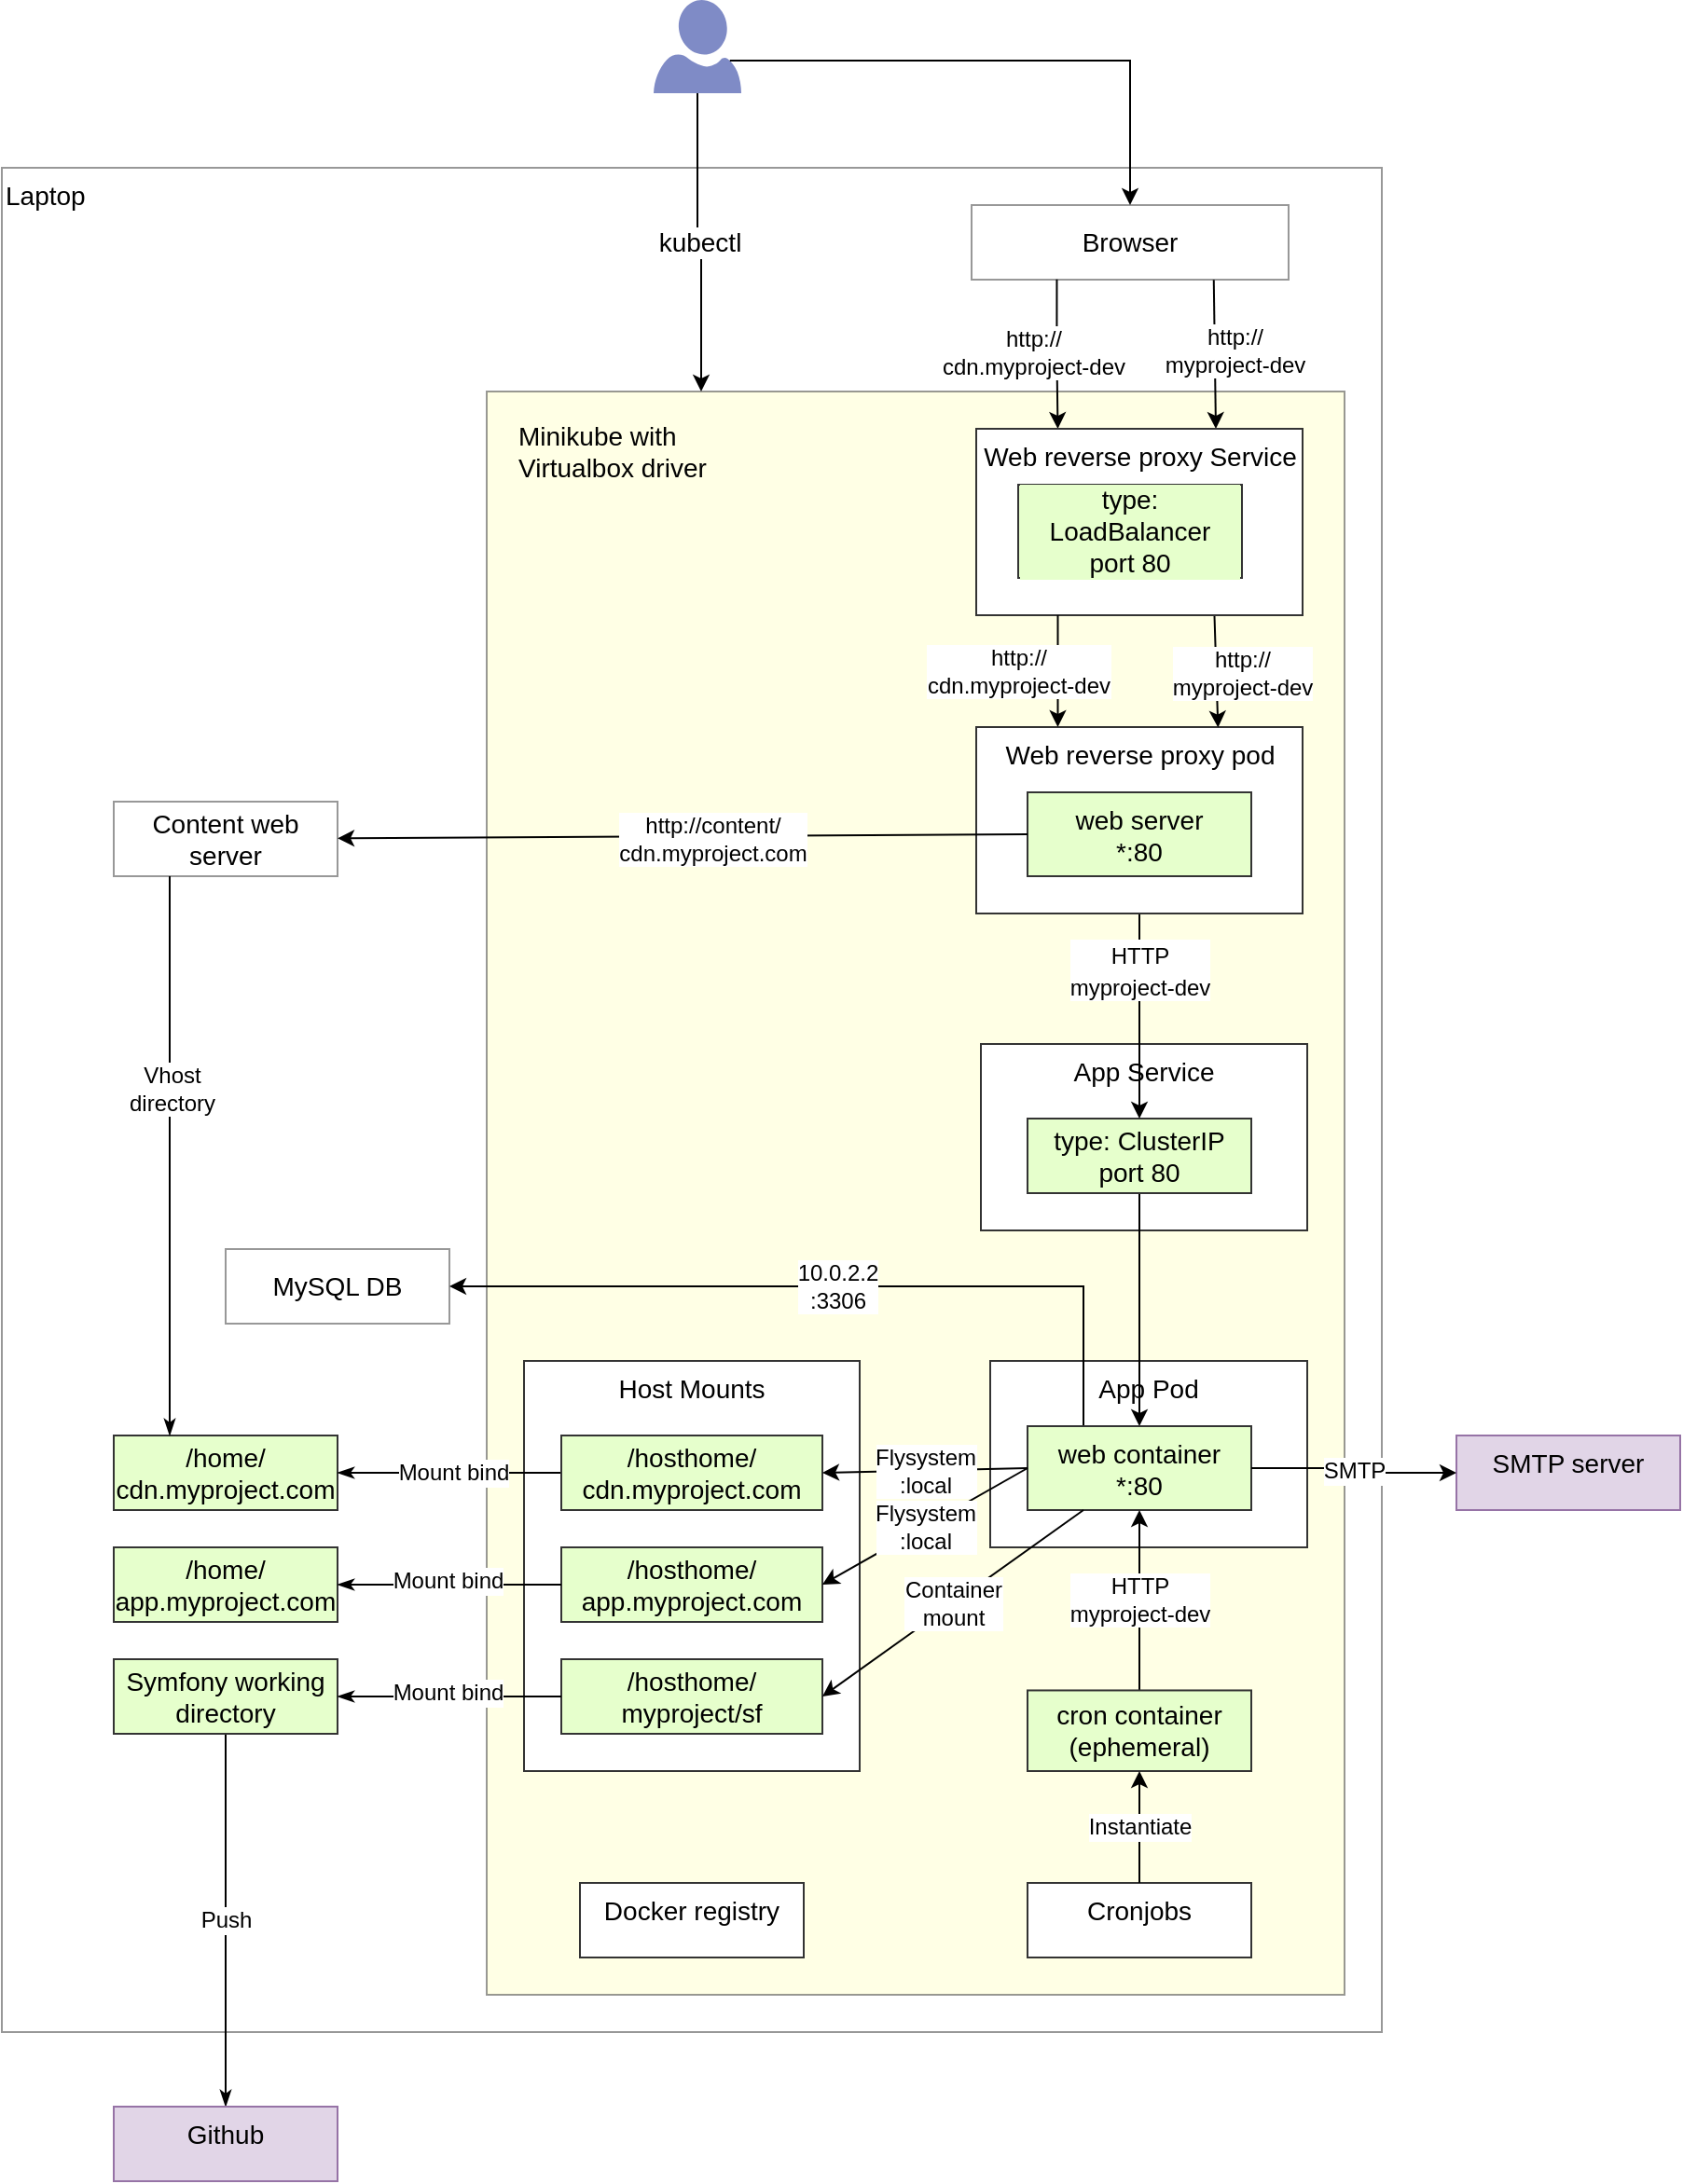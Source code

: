 <mxfile version="15.2.7" type="device" pages="2"><diagram id="CD-Oy-G3Dt3kh0KKEcMO" name="local"><mxGraphModel dx="1422" dy="1621" grid="1" gridSize="10" guides="1" tooltips="1" connect="1" arrows="1" fold="1" page="1" pageScale="1" pageWidth="1169" pageHeight="827" math="0" shadow="0"><root><mxCell id="0"/><mxCell id="1" parent="0"/><mxCell id="qI9795dB_ikiP3LkmKNr-8" value="Laptop" style="rounded=0;whiteSpace=wrap;html=1;strokeColor=#333333;fillColor=#ffffff;strokeWidth=1;verticalAlign=top;fontSize=14;opacity=50;align=left;" parent="1" vertex="1"><mxGeometry x="40" y="-300" width="740" height="1000" as="geometry"/></mxCell><mxCell id="qI9795dB_ikiP3LkmKNr-9" value="Minikube with&lt;br&gt;Virtualbox driver" style="rounded=0;whiteSpace=wrap;html=1;strokeColor=#333333;strokeWidth=1;fillColor=#FFFFCC;fontSize=14;verticalAlign=top;opacity=50;align=left;spacingLeft=15;spacingTop=9;" parent="1" vertex="1"><mxGeometry x="300" y="-180" width="460" height="860" as="geometry"/></mxCell><mxCell id="kAqQNJOQdbnC5wIId_yX-2" value="Cronjobs" style="rounded=0;whiteSpace=wrap;html=1;strokeColor=#333333;strokeWidth=1;fillColor=#ffffff;fontSize=14;verticalAlign=top;" parent="1" vertex="1"><mxGeometry x="590" y="620" width="120" height="40" as="geometry"/></mxCell><mxCell id="qI9795dB_ikiP3LkmKNr-2" value="" style="rounded=0;whiteSpace=wrap;html=1;opacity=0;" parent="1" vertex="1"><mxGeometry x="390" y="390" width="120" height="60" as="geometry"/></mxCell><mxCell id="qI9795dB_ikiP3LkmKNr-5" value="" style="rounded=0;whiteSpace=wrap;html=1;opacity=0;" parent="1" vertex="1"><mxGeometry x="390" y="390" width="120" height="60" as="geometry"/></mxCell><mxCell id="qI9795dB_ikiP3LkmKNr-6" value="" style="whiteSpace=wrap;html=1;aspect=fixed;strokeColor=#000000;opacity=0;" parent="1" vertex="1"><mxGeometry x="100" y="170" width="80" height="80" as="geometry"/></mxCell><mxCell id="qI9795dB_ikiP3LkmKNr-7" value="" style="rounded=0;whiteSpace=wrap;html=1;strokeColor=#000000;opacity=0;" parent="1" vertex="1"><mxGeometry x="60" y="80" width="120" height="60" as="geometry"/></mxCell><mxCell id="qI9795dB_ikiP3LkmKNr-10" value="App Service" style="rounded=0;whiteSpace=wrap;html=1;strokeColor=#333333;strokeWidth=1;fillColor=#ffffff;fontSize=14;verticalAlign=top;" parent="1" vertex="1"><mxGeometry x="565" y="170" width="175" height="100" as="geometry"/></mxCell><mxCell id="qI9795dB_ikiP3LkmKNr-11" value="App Pod" style="rounded=0;whiteSpace=wrap;html=1;strokeColor=#333333;strokeWidth=1;fillColor=#ffffff;fontSize=14;verticalAlign=top;" parent="1" vertex="1"><mxGeometry x="570" y="340" width="170" height="100" as="geometry"/></mxCell><mxCell id="qI9795dB_ikiP3LkmKNr-17" style="edgeStyle=orthogonalEdgeStyle;rounded=0;orthogonalLoop=1;jettySize=auto;html=1;exitX=0.5;exitY=1;exitDx=0;exitDy=0;entryX=0.5;entryY=0;entryDx=0;entryDy=0;fontSize=12;" parent="1" source="qI9795dB_ikiP3LkmKNr-12" target="qI9795dB_ikiP3LkmKNr-15" edge="1"><mxGeometry relative="1" as="geometry"/></mxCell><mxCell id="qI9795dB_ikiP3LkmKNr-28" value="10.0.2.2&lt;br style=&quot;font-size: 12px;&quot;&gt;:3306" style="edgeStyle=orthogonalEdgeStyle;rounded=0;orthogonalLoop=1;jettySize=auto;html=1;exitX=0.25;exitY=0;exitDx=0;exitDy=0;entryX=1;entryY=0.5;entryDx=0;entryDy=0;fontSize=12;" parent="1" source="qI9795dB_ikiP3LkmKNr-15" target="qI9795dB_ikiP3LkmKNr-27" edge="1"><mxGeometry relative="1" as="geometry"/></mxCell><mxCell id="qI9795dB_ikiP3LkmKNr-12" value="type: ClusterIP&lt;br&gt;port 80" style="rounded=0;whiteSpace=wrap;html=1;strokeColor=#333333;strokeWidth=1;fillColor=#E6FFCC;fontSize=14;labelBackgroundColor=#E6FFCC;" parent="1" vertex="1"><mxGeometry x="590" y="210" width="120" height="40" as="geometry"/></mxCell><mxCell id="qI9795dB_ikiP3LkmKNr-15" value="web container&lt;br&gt;*:80" style="rounded=0;whiteSpace=wrap;html=1;strokeColor=#333333;strokeWidth=1;fillColor=#E6FFCC;fontSize=14;labelBackgroundColor=#E6FFCC;" parent="1" vertex="1"><mxGeometry x="590" y="375" width="120" height="45" as="geometry"/></mxCell><mxCell id="qI9795dB_ikiP3LkmKNr-21" value="HTTP&lt;br style=&quot;font-size: 12px&quot;&gt;myproject-dev" style="rounded=0;orthogonalLoop=1;jettySize=auto;html=1;fontSize=12;exitX=0.5;exitY=0;exitDx=0;exitDy=0;" parent="1" source="qI9795dB_ikiP3LkmKNr-16" target="qI9795dB_ikiP3LkmKNr-15" edge="1"><mxGeometry relative="1" as="geometry"><mxPoint x="830" y="436" as="sourcePoint"/></mxGeometry></mxCell><mxCell id="qI9795dB_ikiP3LkmKNr-16" value="cron container&lt;br&gt;(ephemeral)" style="rounded=0;whiteSpace=wrap;html=1;strokeColor=#333333;strokeWidth=1;fillColor=#E6FFCC;fontSize=14;labelBackgroundColor=#E6FFCC;" parent="1" vertex="1"><mxGeometry x="590" y="516.73" width="120" height="43.27" as="geometry"/></mxCell><mxCell id="qI9795dB_ikiP3LkmKNr-19" value="&lt;span style=&quot;color: rgb(0 , 0 , 0) ; font-family: &amp;#34;helvetica&amp;#34; ; font-size: 12px ; font-style: normal ; font-weight: 400 ; letter-spacing: normal ; text-align: center ; text-indent: 0px ; text-transform: none ; word-spacing: 0px ; background-color: rgb(255 , 255 , 255) ; display: inline ; float: none&quot;&gt;HTTP&lt;/span&gt;&lt;br style=&quot;color: rgb(0 , 0 , 0) ; font-family: &amp;#34;helvetica&amp;#34; ; font-size: 12px ; font-style: normal ; font-weight: 400 ; letter-spacing: normal ; text-align: center ; text-indent: 0px ; text-transform: none ; word-spacing: 0px&quot;&gt;&lt;span style=&quot;color: rgb(0 , 0 , 0) ; font-family: &amp;#34;helvetica&amp;#34; ; font-size: 12px ; font-style: normal ; font-weight: 400 ; letter-spacing: normal ; text-align: center ; text-indent: 0px ; text-transform: none ; word-spacing: 0px ; background-color: rgb(255 , 255 , 255) ; display: inline ; float: none&quot;&gt;myproject-dev&lt;/span&gt;" style="edgeStyle=orthogonalEdgeStyle;rounded=0;orthogonalLoop=1;jettySize=auto;html=1;entryX=0.5;entryY=0;entryDx=0;entryDy=0;fontSize=14;exitX=0.5;exitY=1;exitDx=0;exitDy=0;" parent="1" source="KbH8fHzjplJT633BpQSp-1" target="qI9795dB_ikiP3LkmKNr-12" edge="1"><mxGeometry x="-0.455" relative="1" as="geometry"><Array as="points"/><mxPoint as="offset"/></mxGeometry></mxCell><mxCell id="qI9795dB_ikiP3LkmKNr-18" value="Browser" style="rounded=0;whiteSpace=wrap;html=1;labelBackgroundColor=#FFFFFF;strokeColor=#333333;strokeWidth=1;fillColor=#FFFFFF;fontSize=14;opacity=50;" parent="1" vertex="1"><mxGeometry x="560" y="-280" width="170" height="40" as="geometry"/></mxCell><mxCell id="qI9795dB_ikiP3LkmKNr-23" value="Instantiate" style="edgeStyle=orthogonalEdgeStyle;rounded=0;orthogonalLoop=1;jettySize=auto;html=1;entryX=0.5;entryY=1;entryDx=0;entryDy=0;fontSize=12;exitX=0.5;exitY=0;exitDx=0;exitDy=0;" parent="1" source="kAqQNJOQdbnC5wIId_yX-2" target="qI9795dB_ikiP3LkmKNr-16" edge="1"><mxGeometry relative="1" as="geometry"><mxPoint x="660" y="656" as="sourcePoint"/></mxGeometry></mxCell><mxCell id="qI9795dB_ikiP3LkmKNr-27" value="MySQL DB" style="rounded=0;whiteSpace=wrap;html=1;labelBackgroundColor=#FFFFFF;strokeColor=#333333;strokeWidth=1;fillColor=#FFFFFF;fontSize=14;opacity=50;" parent="1" vertex="1"><mxGeometry x="160" y="280" width="120" height="40" as="geometry"/></mxCell><mxCell id="qI9795dB_ikiP3LkmKNr-29" value="Host Mounts" style="rounded=0;whiteSpace=wrap;html=1;strokeColor=#333333;strokeWidth=1;fillColor=#ffffff;fontSize=14;verticalAlign=top;" parent="1" vertex="1"><mxGeometry x="320" y="340" width="180" height="220" as="geometry"/></mxCell><mxCell id="qI9795dB_ikiP3LkmKNr-30" value="/home/&lt;br&gt;cdn.myproject.com" style="rounded=0;whiteSpace=wrap;html=1;strokeColor=#333333;strokeWidth=1;fillColor=#E6FFCC;fontSize=14;labelBackgroundColor=#E6FFCC;" parent="1" vertex="1"><mxGeometry x="100" y="380" width="120" height="40" as="geometry"/></mxCell><mxCell id="qI9795dB_ikiP3LkmKNr-31" value="/home/&lt;br&gt;app.myproject.com" style="rounded=0;whiteSpace=wrap;html=1;strokeColor=#333333;strokeWidth=1;fillColor=#E6FFCC;fontSize=14;labelBackgroundColor=#E6FFCC;" parent="1" vertex="1"><mxGeometry x="100" y="440" width="120" height="40" as="geometry"/></mxCell><mxCell id="qI9795dB_ikiP3LkmKNr-32" value="/hosthome/&lt;br&gt;app.myproject.com" style="rounded=0;whiteSpace=wrap;html=1;strokeColor=#333333;strokeWidth=1;fillColor=#E6FFCC;fontSize=14;labelBackgroundColor=#E6FFCC;" parent="1" vertex="1"><mxGeometry x="340" y="440" width="140" height="40" as="geometry"/></mxCell><mxCell id="qI9795dB_ikiP3LkmKNr-35" style="edgeStyle=orthogonalEdgeStyle;rounded=0;orthogonalLoop=1;jettySize=auto;html=1;exitX=0;exitY=0.5;exitDx=0;exitDy=0;entryX=1;entryY=0.5;entryDx=0;entryDy=0;fontSize=14;endArrow=classicThin;endFill=1;" parent="1" source="qI9795dB_ikiP3LkmKNr-33" target="qI9795dB_ikiP3LkmKNr-30" edge="1"><mxGeometry relative="1" as="geometry"/></mxCell><mxCell id="kAqQNJOQdbnC5wIId_yX-3" value="Mount bind" style="text;html=1;align=center;verticalAlign=middle;resizable=0;points=[];labelBackgroundColor=#ffffff;fontSize=12;" parent="qI9795dB_ikiP3LkmKNr-35" vertex="1" connectable="0"><mxGeometry x="0.157" y="5" relative="1" as="geometry"><mxPoint x="11" y="-5" as="offset"/></mxGeometry></mxCell><mxCell id="qI9795dB_ikiP3LkmKNr-33" value="/hosthome/&lt;br&gt;cdn.myproject.com" style="rounded=0;whiteSpace=wrap;html=1;strokeColor=#333333;strokeWidth=1;fillColor=#E6FFCC;fontSize=14;labelBackgroundColor=#E6FFCC;" parent="1" vertex="1"><mxGeometry x="340" y="380" width="140" height="40" as="geometry"/></mxCell><mxCell id="qI9795dB_ikiP3LkmKNr-37" style="edgeStyle=orthogonalEdgeStyle;rounded=0;orthogonalLoop=1;jettySize=auto;html=1;fontSize=14;endArrow=classicThin;endFill=1;entryX=1;entryY=0.5;entryDx=0;entryDy=0;exitX=0;exitY=0.5;exitDx=0;exitDy=0;" parent="1" source="qI9795dB_ikiP3LkmKNr-32" target="qI9795dB_ikiP3LkmKNr-31" edge="1"><mxGeometry relative="1" as="geometry"><mxPoint x="210" y="550" as="sourcePoint"/><mxPoint x="250" y="410" as="targetPoint"/></mxGeometry></mxCell><mxCell id="kAqQNJOQdbnC5wIId_yX-5" value="Mount bind" style="text;html=1;align=center;verticalAlign=middle;resizable=0;points=[];labelBackgroundColor=#ffffff;fontSize=12;" parent="qI9795dB_ikiP3LkmKNr-37" vertex="1" connectable="0"><mxGeometry x="-0.171" y="-2" relative="1" as="geometry"><mxPoint x="-12" as="offset"/></mxGeometry></mxCell><mxCell id="qI9795dB_ikiP3LkmKNr-38" value="Content web server" style="rounded=0;whiteSpace=wrap;html=1;labelBackgroundColor=#FFFFFF;strokeColor=#333333;strokeWidth=1;fillColor=#FFFFFF;fontSize=14;opacity=50;" parent="1" vertex="1"><mxGeometry x="100" y="40" width="120" height="40" as="geometry"/></mxCell><mxCell id="qI9795dB_ikiP3LkmKNr-39" style="edgeStyle=orthogonalEdgeStyle;rounded=0;orthogonalLoop=1;jettySize=auto;html=1;exitX=0.269;exitY=0.996;exitDx=0;exitDy=0;fontSize=14;entryX=0.25;entryY=0;entryDx=0;entryDy=0;exitPerimeter=0;" parent="1" source="qI9795dB_ikiP3LkmKNr-18" target="KbH8fHzjplJT633BpQSp-3" edge="1"><mxGeometry relative="1" as="geometry"><mxPoint x="390" y="110" as="sourcePoint"/><mxPoint x="220" y="80" as="targetPoint"/></mxGeometry></mxCell><mxCell id="qI9795dB_ikiP3LkmKNr-40" value="http://&lt;br style=&quot;font-size: 12px&quot;&gt;cdn.myproject-dev" style="text;html=1;align=center;verticalAlign=middle;resizable=0;points=[];labelBackgroundColor=#ffffff;fontSize=12;" parent="qI9795dB_ikiP3LkmKNr-39" vertex="1" connectable="0"><mxGeometry x="-0.7" relative="1" as="geometry"><mxPoint x="-12.5" y="27" as="offset"/></mxGeometry></mxCell><mxCell id="qI9795dB_ikiP3LkmKNr-41" style="edgeStyle=orthogonalEdgeStyle;rounded=0;orthogonalLoop=1;jettySize=auto;html=1;fontSize=14;endArrow=classicThin;endFill=1;entryX=0.25;entryY=0;entryDx=0;entryDy=0;exitX=0.25;exitY=1;exitDx=0;exitDy=0;" parent="1" source="qI9795dB_ikiP3LkmKNr-38" target="qI9795dB_ikiP3LkmKNr-30" edge="1"><mxGeometry relative="1" as="geometry"><mxPoint x="350" y="550" as="sourcePoint"/><mxPoint x="270" y="550" as="targetPoint"/></mxGeometry></mxCell><mxCell id="qI9795dB_ikiP3LkmKNr-43" value="Vhost&lt;br style=&quot;font-size: 12px;&quot;&gt;directory" style="text;html=1;align=center;verticalAlign=middle;resizable=0;points=[];labelBackgroundColor=#ffffff;fontSize=12;" parent="qI9795dB_ikiP3LkmKNr-41" vertex="1" connectable="0"><mxGeometry x="-0.138" y="1" relative="1" as="geometry"><mxPoint y="-16" as="offset"/></mxGeometry></mxCell><mxCell id="qI9795dB_ikiP3LkmKNr-42" value="Flysystem&lt;br&gt;:local" style="rounded=0;orthogonalLoop=1;jettySize=auto;html=1;exitX=0;exitY=0.5;exitDx=0;exitDy=0;entryX=1;entryY=0.5;entryDx=0;entryDy=0;fontSize=12;" parent="1" source="qI9795dB_ikiP3LkmKNr-15" target="qI9795dB_ikiP3LkmKNr-33" edge="1"><mxGeometry relative="1" as="geometry"><mxPoint x="390" y="296" as="sourcePoint"/><mxPoint x="390" y="401" as="targetPoint"/></mxGeometry></mxCell><mxCell id="kAqQNJOQdbnC5wIId_yX-17" value="Push" style="edgeStyle=none;rounded=0;orthogonalLoop=1;jettySize=auto;html=1;exitX=0.5;exitY=1;exitDx=0;exitDy=0;entryX=0.5;entryY=0;entryDx=0;entryDy=0;endArrow=classicThin;endFill=1;fontSize=12;" parent="1" source="kAqQNJOQdbnC5wIId_yX-8" target="kAqQNJOQdbnC5wIId_yX-16" edge="1"><mxGeometry relative="1" as="geometry"/></mxCell><mxCell id="kAqQNJOQdbnC5wIId_yX-8" value="Symfony working directory" style="rounded=0;whiteSpace=wrap;html=1;strokeColor=#333333;strokeWidth=1;fillColor=#E6FFCC;fontSize=14;labelBackgroundColor=#E6FFCC;" parent="1" vertex="1"><mxGeometry x="100" y="500" width="120" height="40" as="geometry"/></mxCell><mxCell id="kAqQNJOQdbnC5wIId_yX-9" value="/hosthome/&lt;br&gt;myproject/sf" style="rounded=0;whiteSpace=wrap;html=1;strokeColor=#333333;strokeWidth=1;fillColor=#E6FFCC;fontSize=14;labelBackgroundColor=#E6FFCC;" parent="1" vertex="1"><mxGeometry x="340" y="500" width="140" height="40" as="geometry"/></mxCell><mxCell id="kAqQNJOQdbnC5wIId_yX-10" style="edgeStyle=orthogonalEdgeStyle;rounded=0;orthogonalLoop=1;jettySize=auto;html=1;fontSize=14;endArrow=classicThin;endFill=1;entryX=1;entryY=0.5;entryDx=0;entryDy=0;exitX=0;exitY=0.5;exitDx=0;exitDy=0;" parent="1" source="kAqQNJOQdbnC5wIId_yX-9" target="kAqQNJOQdbnC5wIId_yX-8" edge="1"><mxGeometry relative="1" as="geometry"><mxPoint x="210" y="610" as="sourcePoint"/><mxPoint x="250" y="470" as="targetPoint"/></mxGeometry></mxCell><mxCell id="kAqQNJOQdbnC5wIId_yX-11" value="Mount bind" style="text;html=1;align=center;verticalAlign=middle;resizable=0;points=[];labelBackgroundColor=#ffffff;fontSize=12;" parent="kAqQNJOQdbnC5wIId_yX-10" vertex="1" connectable="0"><mxGeometry x="-0.171" y="-2" relative="1" as="geometry"><mxPoint x="-12" as="offset"/></mxGeometry></mxCell><mxCell id="kAqQNJOQdbnC5wIId_yX-12" value="Flysystem&lt;br&gt;:local" style="rounded=0;orthogonalLoop=1;jettySize=auto;html=1;exitX=0;exitY=0.5;exitDx=0;exitDy=0;entryX=1;entryY=0.5;entryDx=0;entryDy=0;fontSize=12;" parent="1" source="qI9795dB_ikiP3LkmKNr-15" target="qI9795dB_ikiP3LkmKNr-32" edge="1"><mxGeometry relative="1" as="geometry"><mxPoint x="580" y="407.5" as="sourcePoint"/><mxPoint x="490" y="410" as="targetPoint"/></mxGeometry></mxCell><mxCell id="kAqQNJOQdbnC5wIId_yX-13" value="Container&lt;br style=&quot;font-size: 12px;&quot;&gt;mount" style="rounded=0;orthogonalLoop=1;jettySize=auto;html=1;exitX=0.25;exitY=1;exitDx=0;exitDy=0;entryX=1;entryY=0.5;entryDx=0;entryDy=0;fontSize=12;" parent="1" source="qI9795dB_ikiP3LkmKNr-15" target="kAqQNJOQdbnC5wIId_yX-9" edge="1"><mxGeometry relative="1" as="geometry"><mxPoint x="580" y="407.5" as="sourcePoint"/><mxPoint x="490" y="470" as="targetPoint"/></mxGeometry></mxCell><mxCell id="kAqQNJOQdbnC5wIId_yX-16" value="Github" style="rounded=0;whiteSpace=wrap;html=1;strokeColor=#9673a6;strokeWidth=1;fillColor=#e1d5e7;fontSize=14;verticalAlign=top;" parent="1" vertex="1"><mxGeometry x="100" y="740" width="120" height="40" as="geometry"/></mxCell><mxCell id="khVc3MVUPJsMNLfv0kyo-1" value="" style="aspect=fixed;pointerEvents=1;shadow=0;dashed=0;html=1;strokeColor=none;labelPosition=center;verticalLabelPosition=bottom;verticalAlign=top;align=center;fillColor=#00188D;shape=mxgraph.azure.user;fontSize=12;opacity=50;" parent="1" vertex="1"><mxGeometry x="389.5" y="-390" width="47" height="50" as="geometry"/></mxCell><mxCell id="khVc3MVUPJsMNLfv0kyo-2" value="kubectl" style="edgeStyle=orthogonalEdgeStyle;rounded=0;orthogonalLoop=1;jettySize=auto;html=1;fontSize=14;exitX=0.5;exitY=1;exitDx=0;exitDy=0;exitPerimeter=0;entryX=0.25;entryY=0;entryDx=0;entryDy=0;" parent="1" source="khVc3MVUPJsMNLfv0kyo-1" target="qI9795dB_ikiP3LkmKNr-9" edge="1"><mxGeometry relative="1" as="geometry"><mxPoint x="158" y="-90" as="sourcePoint"/><mxPoint x="160" y="-70" as="targetPoint"/></mxGeometry></mxCell><mxCell id="oeBawbYx9fS0iHzKS5hC-1" value="SMTP server" style="rounded=0;whiteSpace=wrap;html=1;strokeColor=#9673a6;strokeWidth=1;fillColor=#e1d5e7;fontSize=14;verticalAlign=top;" parent="1" vertex="1"><mxGeometry x="820" y="380" width="120" height="40" as="geometry"/></mxCell><mxCell id="oeBawbYx9fS0iHzKS5hC-2" value="SMTP" style="edgeStyle=orthogonalEdgeStyle;rounded=0;orthogonalLoop=1;jettySize=auto;html=1;entryX=0;entryY=0.5;entryDx=0;entryDy=0;fontSize=12;exitX=1;exitY=0.5;exitDx=0;exitDy=0;" parent="1" source="qI9795dB_ikiP3LkmKNr-15" target="oeBawbYx9fS0iHzKS5hC-1" edge="1"><mxGeometry relative="1" as="geometry"><mxPoint x="660" y="630" as="sourcePoint"/><mxPoint x="660" y="570" as="targetPoint"/></mxGeometry></mxCell><mxCell id="Ze1fYiRRlX2ecbff7OZR-1" style="rounded=0;orthogonalLoop=1;jettySize=auto;html=1;fontSize=14;exitX=0.764;exitY=1.002;exitDx=0;exitDy=0;exitPerimeter=0;" parent="1" source="qI9795dB_ikiP3LkmKNr-18" edge="1"><mxGeometry relative="1" as="geometry"><mxPoint x="691" y="-237" as="sourcePoint"/><mxPoint x="691" y="-160" as="targetPoint"/></mxGeometry></mxCell><mxCell id="Ze1fYiRRlX2ecbff7OZR-2" value="http://&lt;br style=&quot;font-size: 12px&quot;&gt;myproject-dev" style="text;html=1;align=center;verticalAlign=middle;resizable=0;points=[];labelBackgroundColor=#ffffff;fontSize=12;" parent="Ze1fYiRRlX2ecbff7OZR-1" vertex="1" connectable="0"><mxGeometry x="-0.7" relative="1" as="geometry"><mxPoint x="10.64" y="26" as="offset"/></mxGeometry></mxCell><mxCell id="dBjbe-iBq839a2bUaJ9o-1" value="" style="edgeStyle=orthogonalEdgeStyle;rounded=0;orthogonalLoop=1;jettySize=auto;html=1;fontSize=12;entryX=0.5;entryY=0;entryDx=0;entryDy=0;exitX=0.87;exitY=0.65;exitDx=0;exitDy=0;exitPerimeter=0;" parent="1" source="khVc3MVUPJsMNLfv0kyo-1" target="qI9795dB_ikiP3LkmKNr-18" edge="1"><mxGeometry x="-0.455" relative="1" as="geometry"><mxPoint x="861" y="-150" as="sourcePoint"/><mxPoint x="841.91" y="197.8" as="targetPoint"/><mxPoint as="offset"/></mxGeometry></mxCell><mxCell id="0_SCAg2X0PyTgbkeFt21-1" value="Docker registry" style="rounded=0;whiteSpace=wrap;html=1;strokeColor=#333333;strokeWidth=1;fillColor=#ffffff;fontSize=14;verticalAlign=top;" parent="1" vertex="1"><mxGeometry x="350" y="620" width="120" height="40" as="geometry"/></mxCell><mxCell id="KbH8fHzjplJT633BpQSp-1" value="Web reverse proxy pod" style="rounded=0;whiteSpace=wrap;html=1;strokeColor=#333333;strokeWidth=1;fillColor=#ffffff;fontSize=14;verticalAlign=top;" parent="1" vertex="1"><mxGeometry x="562.5" width="175" height="100" as="geometry"/></mxCell><mxCell id="KbH8fHzjplJT633BpQSp-2" value="web server&lt;br&gt;*:80" style="rounded=0;whiteSpace=wrap;html=1;strokeColor=#333333;strokeWidth=1;fillColor=#E6FFCC;fontSize=14;labelBackgroundColor=#E6FFCC;" parent="1" vertex="1"><mxGeometry x="590" y="35" width="120" height="45" as="geometry"/></mxCell><mxCell id="KbH8fHzjplJT633BpQSp-3" value="Web reverse proxy Service" style="rounded=0;whiteSpace=wrap;html=1;strokeColor=#333333;strokeWidth=1;fillColor=#ffffff;fontSize=14;verticalAlign=top;" parent="1" vertex="1"><mxGeometry x="562.5" y="-160" width="175" height="100" as="geometry"/></mxCell><mxCell id="KbH8fHzjplJT633BpQSp-4" value="type: LoadBalancer&lt;br&gt;port 80" style="rounded=0;whiteSpace=wrap;html=1;strokeColor=#333333;strokeWidth=1;fillColor=#E6FFCC;fontSize=14;labelBackgroundColor=#E6FFCC;" parent="1" vertex="1"><mxGeometry x="585" y="-130" width="120" height="50" as="geometry"/></mxCell><mxCell id="KbH8fHzjplJT633BpQSp-5" style="rounded=0;orthogonalLoop=1;jettySize=auto;html=1;exitX=0.73;exitY=1.005;exitDx=0;exitDy=0;fontSize=14;noJump=0;snapToPoint=0;exitPerimeter=0;entryX=0.741;entryY=0.003;entryDx=0;entryDy=0;entryPerimeter=0;" parent="1" source="KbH8fHzjplJT633BpQSp-3" target="KbH8fHzjplJT633BpQSp-1" edge="1"><mxGeometry relative="1" as="geometry"><mxPoint x="697.5" y="-230" as="sourcePoint"/><mxPoint x="691" as="targetPoint"/></mxGeometry></mxCell><mxCell id="KbH8fHzjplJT633BpQSp-6" value="http://&lt;br style=&quot;font-size: 12px&quot;&gt;myproject-dev" style="text;html=1;align=center;verticalAlign=middle;resizable=0;points=[];labelBackgroundColor=#ffffff;fontSize=12;" parent="KbH8fHzjplJT633BpQSp-5" vertex="1" connectable="0"><mxGeometry x="-0.7" relative="1" as="geometry"><mxPoint x="14.64" y="20.95" as="offset"/></mxGeometry></mxCell><mxCell id="KbH8fHzjplJT633BpQSp-8" style="rounded=0;orthogonalLoop=1;jettySize=auto;html=1;fontSize=14;exitX=0.25;exitY=1;exitDx=0;exitDy=0;entryX=0.25;entryY=0;entryDx=0;entryDy=0;" parent="1" source="KbH8fHzjplJT633BpQSp-3" target="KbH8fHzjplJT633BpQSp-1" edge="1"><mxGeometry relative="1" as="geometry"><mxPoint x="603.75" y="-70" as="sourcePoint"/><mxPoint x="599.075" y="-10" as="targetPoint"/></mxGeometry></mxCell><mxCell id="KbH8fHzjplJT633BpQSp-9" value="http://&lt;br style=&quot;font-size: 12px&quot;&gt;cdn.myproject-dev" style="text;html=1;align=center;verticalAlign=middle;resizable=0;points=[];labelBackgroundColor=#ffffff;fontSize=12;" parent="KbH8fHzjplJT633BpQSp-8" vertex="1" connectable="0"><mxGeometry x="-0.7" relative="1" as="geometry"><mxPoint x="-21.25" y="20.95" as="offset"/></mxGeometry></mxCell><mxCell id="KbH8fHzjplJT633BpQSp-10" style="rounded=0;orthogonalLoop=1;jettySize=auto;html=1;fontSize=14;exitX=0;exitY=0.5;exitDx=0;exitDy=0;" parent="1" source="KbH8fHzjplJT633BpQSp-2" target="qI9795dB_ikiP3LkmKNr-38" edge="1"><mxGeometry relative="1" as="geometry"><mxPoint x="616.25" y="-50" as="sourcePoint"/><mxPoint x="616.25" y="10" as="targetPoint"/></mxGeometry></mxCell><mxCell id="KbH8fHzjplJT633BpQSp-11" value="http://content/&lt;br style=&quot;font-size: 12px&quot;&gt;cdn.myproject.com" style="text;html=1;align=center;verticalAlign=middle;resizable=0;points=[];labelBackgroundColor=#ffffff;fontSize=12;" parent="KbH8fHzjplJT633BpQSp-10" vertex="1" connectable="0"><mxGeometry x="-0.7" relative="1" as="geometry"><mxPoint x="-114" y="2.17" as="offset"/></mxGeometry></mxCell></root></mxGraphModel></diagram><diagram id="pD1atsw6wyVbtdEgPPiE" name="remote"><mxGraphModel dx="1422" dy="1621" grid="1" gridSize="10" guides="1" tooltips="1" connect="1" arrows="1" fold="1" page="1" pageScale="1" pageWidth="1169" pageHeight="827" math="0" shadow="0"><root><mxCell id="JgCOA27hIYqHURmjyGIn-0"/><mxCell id="JgCOA27hIYqHURmjyGIn-1" parent="JgCOA27hIYqHURmjyGIn-0"/><mxCell id="GyoVTaBV18Ujv5KtylC0-0" value="" style="strokeColor=#dddddd;shadow=1;strokeWidth=1;rounded=1;absoluteArcSize=1;arcSize=2;fillColor=#ffffff;gradientColor=none;fontSize=12;opacity=50;align=left;" parent="JgCOA27hIYqHURmjyGIn-1" vertex="1"><mxGeometry x="960" y="370" width="200" height="110" as="geometry"/></mxCell><mxCell id="GyoVTaBV18Ujv5KtylC0-1" value="Cloud&#10;SQL" style="dashed=0;connectable=0;html=1;fillColor=#5184F3;strokeColor=none;shape=mxgraph.gcp2.hexIcon;prIcon=cloud_sql;part=1;labelPosition=right;verticalLabelPosition=middle;align=left;verticalAlign=middle;spacingLeft=5;fontColor=#999999;fontSize=12;" parent="GyoVTaBV18Ujv5KtylC0-0" vertex="1"><mxGeometry y="0.5" width="44" height="39" relative="1" as="geometry"><mxPoint x="5" y="-55" as="offset"/></mxGeometry></mxCell><mxCell id="l8K0QY8mz5Fqnxq0BqTa-35" value="" style="strokeColor=#dddddd;shadow=1;strokeWidth=1;rounded=1;absoluteArcSize=1;arcSize=2;fillColor=#ffffff;gradientColor=none;fontSize=12;opacity=50;align=left;recursiveResize=0;container=0;" parent="JgCOA27hIYqHURmjyGIn-1" vertex="1"><mxGeometry x="600" y="-120" width="241.25" height="1019" as="geometry"/></mxCell><mxCell id="xQhjgzCMdKMnRoJqzdaX-8" value="App Pod" style="rounded=0;whiteSpace=wrap;html=1;strokeColor=#333333;strokeWidth=1;fillColor=#ffffff;fontSize=14;verticalAlign=top;" parent="JgCOA27hIYqHURmjyGIn-1" vertex="1"><mxGeometry x="642.5" y="380" width="177.5" height="100" as="geometry"/></mxCell><mxCell id="l8K0QY8mz5Fqnxq0BqTa-47" value="" style="strokeColor=#dddddd;shadow=1;strokeWidth=1;rounded=1;absoluteArcSize=1;arcSize=2;fillColor=#ffffff;gradientColor=none;fontSize=12;opacity=50;align=left;" parent="JgCOA27hIYqHURmjyGIn-1" vertex="1"><mxGeometry x="959" y="10" width="200" height="110" as="geometry"/></mxCell><mxCell id="l8K0QY8mz5Fqnxq0BqTa-48" value="Cloud&#10;Shell" style="dashed=0;connectable=0;html=1;fillColor=#5184F3;strokeColor=none;shape=mxgraph.gcp2.hexIcon;prIcon=placeholder;part=1;labelPosition=right;verticalLabelPosition=middle;align=left;verticalAlign=middle;spacingLeft=5;fontColor=#999999;fontSize=12;" parent="l8K0QY8mz5Fqnxq0BqTa-47" vertex="1"><mxGeometry y="0.5" width="44" height="39" relative="1" as="geometry"><mxPoint x="5" y="-50" as="offset"/></mxGeometry></mxCell><mxCell id="l8K0QY8mz5Fqnxq0BqTa-39" value="" style="strokeColor=#dddddd;shadow=1;strokeWidth=1;rounded=1;absoluteArcSize=1;arcSize=2;fillColor=#ffffff;gradientColor=none;fontSize=12;opacity=50;align=left;" parent="JgCOA27hIYqHURmjyGIn-1" vertex="1"><mxGeometry x="959" y="210" width="201" height="110" as="geometry"/></mxCell><mxCell id="l8K0QY8mz5Fqnxq0BqTa-40" value="Container&#10;Registry" style="dashed=0;connectable=0;html=1;fillColor=#5184F3;strokeColor=none;shape=mxgraph.gcp2.hexIcon;prIcon=container_registry;part=1;labelPosition=right;verticalLabelPosition=middle;align=left;verticalAlign=middle;spacingLeft=5;fontColor=#999999;fontSize=12;" parent="l8K0QY8mz5Fqnxq0BqTa-39" vertex="1"><mxGeometry y="0.5" width="44" height="39" relative="1" as="geometry"><mxPoint x="5" y="-50" as="offset"/></mxGeometry></mxCell><mxCell id="l8K0QY8mz5Fqnxq0BqTa-29" value="" style="strokeColor=#dddddd;shadow=1;strokeWidth=1;rounded=1;absoluteArcSize=1;arcSize=2;fillColor=#ffffff;gradientColor=none;fontSize=12;opacity=50;align=left;" parent="JgCOA27hIYqHURmjyGIn-1" vertex="1"><mxGeometry x="320" y="300" width="180" height="180" as="geometry"/></mxCell><mxCell id="l8K0QY8mz5Fqnxq0BqTa-30" value="Cloud&#10;Storage" style="dashed=0;connectable=0;html=1;fillColor=#5184F3;strokeColor=none;shape=mxgraph.gcp2.hexIcon;prIcon=cloud_storage;part=1;labelPosition=right;verticalLabelPosition=middle;align=left;verticalAlign=middle;spacingLeft=5;fontColor=#999999;fontSize=12;" parent="l8K0QY8mz5Fqnxq0BqTa-29" vertex="1"><mxGeometry y="0.5" width="44" height="39" relative="1" as="geometry"><mxPoint x="5" y="-90" as="offset"/></mxGeometry></mxCell><mxCell id="xQhjgzCMdKMnRoJqzdaX-3" value="" style="rounded=0;whiteSpace=wrap;html=1;opacity=0;" parent="JgCOA27hIYqHURmjyGIn-1" vertex="1"><mxGeometry x="450" y="430" width="120" height="60" as="geometry"/></mxCell><mxCell id="xQhjgzCMdKMnRoJqzdaX-4" value="" style="rounded=0;whiteSpace=wrap;html=1;opacity=0;" parent="JgCOA27hIYqHURmjyGIn-1" vertex="1"><mxGeometry x="450" y="430" width="120" height="60" as="geometry"/></mxCell><mxCell id="xQhjgzCMdKMnRoJqzdaX-9" style="edgeStyle=orthogonalEdgeStyle;rounded=0;orthogonalLoop=1;jettySize=auto;html=1;exitX=0.5;exitY=1;exitDx=0;exitDy=0;entryX=0.5;entryY=0;entryDx=0;entryDy=0;fontSize=12;" parent="JgCOA27hIYqHURmjyGIn-1" source="xQhjgzCMdKMnRoJqzdaX-11" target="xQhjgzCMdKMnRoJqzdaX-12" edge="1"><mxGeometry relative="1" as="geometry"/></mxCell><mxCell id="xQhjgzCMdKMnRoJqzdaX-12" value="web container&lt;br&gt;*:80" style="rounded=0;whiteSpace=wrap;html=1;strokeColor=#333333;strokeWidth=1;fillColor=#E6FFCC;fontSize=14;labelBackgroundColor=#E6FFCC;" parent="JgCOA27hIYqHURmjyGIn-1" vertex="1"><mxGeometry x="670" y="415" width="120" height="45" as="geometry"/></mxCell><mxCell id="xQhjgzCMdKMnRoJqzdaX-13" value="HTTP&lt;br style=&quot;font-size: 12px&quot;&gt;myproject-oat" style="rounded=0;orthogonalLoop=1;jettySize=auto;html=1;fontSize=12;exitX=0.5;exitY=0;exitDx=0;exitDy=0;" parent="JgCOA27hIYqHURmjyGIn-1" source="xQhjgzCMdKMnRoJqzdaX-14" target="xQhjgzCMdKMnRoJqzdaX-12" edge="1"><mxGeometry relative="1" as="geometry"><mxPoint x="902.5" y="476" as="sourcePoint"/></mxGeometry></mxCell><mxCell id="xQhjgzCMdKMnRoJqzdaX-15" style="edgeStyle=orthogonalEdgeStyle;rounded=0;orthogonalLoop=1;jettySize=auto;html=1;exitX=0.75;exitY=1;exitDx=0;exitDy=0;entryX=0.858;entryY=-0.017;entryDx=0;entryDy=0;fontSize=14;entryPerimeter=0;" parent="JgCOA27hIYqHURmjyGIn-1" source="xQhjgzCMdKMnRoJqzdaX-17" target="GYxJVHaq08mbcTPMJQgl-4" edge="1"><mxGeometry relative="1" as="geometry"><mxPoint x="768.75" y="-60" as="targetPoint"/></mxGeometry></mxCell><mxCell id="xQhjgzCMdKMnRoJqzdaX-16" value="https://&lt;br style=&quot;font-size: 12px&quot;&gt;oat.myproject.com" style="text;html=1;align=center;verticalAlign=middle;resizable=0;points=[];labelBackgroundColor=#ffffff;fontSize=12;" parent="xQhjgzCMdKMnRoJqzdaX-15" vertex="1" connectable="0"><mxGeometry x="-0.7" relative="1" as="geometry"><mxPoint x="17.82" y="10.83" as="offset"/></mxGeometry></mxCell><mxCell id="xQhjgzCMdKMnRoJqzdaX-17" value="Browser" style="rounded=0;whiteSpace=wrap;html=1;labelBackgroundColor=#FFFFFF;strokeColor=#333333;strokeWidth=1;fillColor=#FFFFFF;fontSize=14;opacity=50;" parent="JgCOA27hIYqHURmjyGIn-1" vertex="1"><mxGeometry x="662.5" y="-220" width="141.25" height="40" as="geometry"/></mxCell><mxCell id="xQhjgzCMdKMnRoJqzdaX-19" value="MySQL DB" style="rounded=0;whiteSpace=wrap;html=1;labelBackgroundColor=#FFFFFF;strokeColor=#333333;strokeWidth=1;fillColor=#FFFFFF;fontSize=14;opacity=50;" parent="JgCOA27hIYqHURmjyGIn-1" vertex="1"><mxGeometry x="980" y="420" width="160" height="40" as="geometry"/></mxCell><mxCell id="xQhjgzCMdKMnRoJqzdaX-23" value="gs://&lt;br&gt;app.myproject.com" style="rounded=0;whiteSpace=wrap;html=1;strokeColor=#333333;strokeWidth=1;fillColor=#E6FFCC;fontSize=14;labelBackgroundColor=#E6FFCC;" parent="JgCOA27hIYqHURmjyGIn-1" vertex="1"><mxGeometry x="340" y="420" width="140" height="40" as="geometry"/></mxCell><mxCell id="xQhjgzCMdKMnRoJqzdaX-26" value="gs://&lt;br&gt;cdn.myproject.com" style="rounded=0;whiteSpace=wrap;html=1;strokeColor=#333333;strokeWidth=1;fillColor=#E6FFCC;fontSize=14;labelBackgroundColor=#E6FFCC;" parent="JgCOA27hIYqHURmjyGIn-1" vertex="1"><mxGeometry x="340" y="360" width="140" height="40" as="geometry"/></mxCell><mxCell id="xQhjgzCMdKMnRoJqzdaX-34" value="Flysystem&lt;br&gt;:gs" style="rounded=0;orthogonalLoop=1;jettySize=auto;html=1;exitX=0;exitY=0.5;exitDx=0;exitDy=0;entryX=1;entryY=0.5;entryDx=0;entryDy=0;fontSize=12;" parent="JgCOA27hIYqHURmjyGIn-1" source="xQhjgzCMdKMnRoJqzdaX-12" target="xQhjgzCMdKMnRoJqzdaX-26" edge="1"><mxGeometry relative="1" as="geometry"><mxPoint x="450" y="336" as="sourcePoint"/><mxPoint x="450" y="441" as="targetPoint"/></mxGeometry></mxCell><mxCell id="xQhjgzCMdKMnRoJqzdaX-35" value="Pull" style="edgeStyle=none;rounded=0;orthogonalLoop=1;jettySize=auto;html=1;exitX=0.5;exitY=0;exitDx=0;exitDy=0;entryX=0.5;entryY=1;entryDx=0;entryDy=0;endArrow=classicThin;endFill=1;fontSize=12;" parent="JgCOA27hIYqHURmjyGIn-1" source="NoufLmdXdTbGh47_Lb7S-5" target="xQhjgzCMdKMnRoJqzdaX-42" edge="1"><mxGeometry relative="1" as="geometry"><mxPoint x="1060" y="20" as="sourcePoint"/></mxGeometry></mxCell><mxCell id="xQhjgzCMdKMnRoJqzdaX-40" value="Flysystem&lt;br&gt;:gs" style="rounded=0;orthogonalLoop=1;jettySize=auto;html=1;exitX=0;exitY=0.5;exitDx=0;exitDy=0;entryX=1;entryY=0.5;entryDx=0;entryDy=0;fontSize=12;" parent="JgCOA27hIYqHURmjyGIn-1" source="xQhjgzCMdKMnRoJqzdaX-12" target="xQhjgzCMdKMnRoJqzdaX-23" edge="1"><mxGeometry relative="1" as="geometry"><mxPoint x="640" y="447.5" as="sourcePoint"/><mxPoint x="550" y="450" as="targetPoint"/></mxGeometry></mxCell><mxCell id="xQhjgzCMdKMnRoJqzdaX-42" value="Github" style="rounded=0;whiteSpace=wrap;html=1;strokeColor=#9673a6;strokeWidth=1;fillColor=#e1d5e7;fontSize=14;verticalAlign=top;" parent="JgCOA27hIYqHURmjyGIn-1" vertex="1"><mxGeometry x="1000" y="-90" width="120" height="40" as="geometry"/></mxCell><mxCell id="xQhjgzCMdKMnRoJqzdaX-46" value="" style="edgeStyle=none;rounded=0;orthogonalLoop=1;jettySize=auto;html=1;endArrow=classicThin;endFill=1;fontSize=12;" parent="JgCOA27hIYqHURmjyGIn-1" source="xQhjgzCMdKMnRoJqzdaX-12" target="xQhjgzCMdKMnRoJqzdaX-19" edge="1"><mxGeometry relative="1" as="geometry"><mxPoint x="1000" y="440" as="targetPoint"/></mxGeometry></mxCell><mxCell id="NoufLmdXdTbGh47_Lb7S-8" value="Push" style="edgeStyle=none;rounded=0;orthogonalLoop=1;jettySize=auto;html=1;exitX=0.5;exitY=1;exitDx=0;exitDy=0;entryX=0.5;entryY=0;entryDx=0;entryDy=0;endArrow=classicThin;endFill=1;fontSize=12;" parent="JgCOA27hIYqHURmjyGIn-1" source="NoufLmdXdTbGh47_Lb7S-5" target="NoufLmdXdTbGh47_Lb7S-7" edge="1"><mxGeometry relative="1" as="geometry"><mxPoint x="1080" y="490" as="sourcePoint"/><mxPoint x="1080" y="690" as="targetPoint"/></mxGeometry></mxCell><mxCell id="NoufLmdXdTbGh47_Lb7S-9" value="Pull" style="edgeStyle=orthogonalEdgeStyle;rounded=0;orthogonalLoop=1;jettySize=auto;html=1;endArrow=classicThin;endFill=1;fontSize=12;entryX=0;entryY=0.5;entryDx=0;entryDy=0;" parent="JgCOA27hIYqHURmjyGIn-1" target="NoufLmdXdTbGh47_Lb7S-7" edge="1"><mxGeometry relative="1" as="geometry"><mxPoint x="823" y="280" as="sourcePoint"/><mxPoint x="960" y="270" as="targetPoint"/></mxGeometry></mxCell><mxCell id="NoufLmdXdTbGh47_Lb7S-7" value="Docker images" style="rounded=0;whiteSpace=wrap;html=1;labelBackgroundColor=#FFFFFF;strokeColor=#333333;strokeWidth=1;fillColor=#FFFFFF;fontSize=14;opacity=50;" parent="JgCOA27hIYqHURmjyGIn-1" vertex="1"><mxGeometry x="980" y="260" width="160" height="40" as="geometry"/></mxCell><mxCell id="NoufLmdXdTbGh47_Lb7S-5" value="PHP Deployer" style="rounded=0;whiteSpace=wrap;html=1;labelBackgroundColor=#FFFFFF;strokeColor=#333333;strokeWidth=1;fillColor=#FFFFFF;fontSize=14;opacity=50;" parent="JgCOA27hIYqHURmjyGIn-1" vertex="1"><mxGeometry x="980" y="60" width="160" height="40" as="geometry"/></mxCell><mxCell id="l8K0QY8mz5Fqnxq0BqTa-0" value="" style="aspect=fixed;pointerEvents=1;shadow=0;dashed=0;html=1;strokeColor=none;labelPosition=center;verticalLabelPosition=bottom;verticalAlign=top;align=center;fillColor=#00188D;shape=mxgraph.azure.user;fontSize=12;opacity=50;" parent="JgCOA27hIYqHURmjyGIn-1" vertex="1"><mxGeometry x="840" y="-310" width="47" height="50" as="geometry"/></mxCell><mxCell id="l8K0QY8mz5Fqnxq0BqTa-1" style="edgeStyle=orthogonalEdgeStyle;rounded=0;orthogonalLoop=1;jettySize=auto;html=1;fontSize=14;exitX=0.14;exitY=0.65;exitDx=0;exitDy=0;exitPerimeter=0;entryX=0.5;entryY=0;entryDx=0;entryDy=0;" parent="JgCOA27hIYqHURmjyGIn-1" source="l8K0QY8mz5Fqnxq0BqTa-0" target="xQhjgzCMdKMnRoJqzdaX-17" edge="1"><mxGeometry relative="1" as="geometry"><mxPoint x="720.5" y="-230" as="sourcePoint"/><mxPoint x="722.5" y="-210" as="targetPoint"/></mxGeometry></mxCell><mxCell id="l8K0QY8mz5Fqnxq0BqTa-2" value="SSH" style="edgeStyle=orthogonalEdgeStyle;rounded=0;orthogonalLoop=1;jettySize=auto;html=1;fontSize=12;exitX=0.87;exitY=0.65;exitDx=0;exitDy=0;exitPerimeter=0;entryX=0.134;entryY=0.008;entryDx=0;entryDy=0;entryPerimeter=0;" parent="JgCOA27hIYqHURmjyGIn-1" source="l8K0QY8mz5Fqnxq0BqTa-0" target="l8K0QY8mz5Fqnxq0BqTa-47" edge="1"><mxGeometry relative="1" as="geometry"><mxPoint x="730" y="-140" as="sourcePoint"/><mxPoint x="959" y="78" as="targetPoint"/></mxGeometry></mxCell><mxCell id="l8K0QY8mz5Fqnxq0BqTa-3" value="Pull" style="edgeStyle=orthogonalEdgeStyle;rounded=0;orthogonalLoop=1;jettySize=auto;html=1;endArrow=classicThin;endFill=1;fontSize=12;exitX=1;exitY=0.5;exitDx=0;exitDy=0;entryX=0;entryY=0.75;entryDx=0;entryDy=0;" parent="JgCOA27hIYqHURmjyGIn-1" source="xQhjgzCMdKMnRoJqzdaX-2" target="NoufLmdXdTbGh47_Lb7S-7" edge="1"><mxGeometry x="0.552" relative="1" as="geometry"><mxPoint x="830" y="290" as="sourcePoint"/><mxPoint x="960" y="270" as="targetPoint"/><Array as="points"><mxPoint x="920" y="650"/><mxPoint x="920" y="290"/></Array><mxPoint as="offset"/></mxGeometry></mxCell><mxCell id="LFrdeZY4lqC6zOzC9uTl-0" value="SMTP server" style="rounded=0;whiteSpace=wrap;html=1;strokeColor=#9673a6;strokeWidth=1;fillColor=#e1d5e7;fontSize=14;verticalAlign=top;" parent="JgCOA27hIYqHURmjyGIn-1" vertex="1"><mxGeometry x="1000" y="520" width="120" height="40" as="geometry"/></mxCell><mxCell id="LFrdeZY4lqC6zOzC9uTl-1" value="SMTP" style="edgeStyle=orthogonalEdgeStyle;rounded=0;orthogonalLoop=1;jettySize=auto;html=1;entryX=0;entryY=0.5;entryDx=0;entryDy=0;fontSize=12;exitX=1;exitY=0.75;exitDx=0;exitDy=0;" parent="JgCOA27hIYqHURmjyGIn-1" source="xQhjgzCMdKMnRoJqzdaX-12" target="LFrdeZY4lqC6zOzC9uTl-0" edge="1"><mxGeometry relative="1" as="geometry"><mxPoint x="890" y="537.5" as="sourcePoint"/><mxPoint x="840" y="710" as="targetPoint"/><Array as="points"><mxPoint x="880" y="449"/><mxPoint x="880" y="540"/></Array></mxGeometry></mxCell><mxCell id="4-bVatJKmxRMtBbXGYET-0" style="edgeStyle=orthogonalEdgeStyle;rounded=0;orthogonalLoop=1;jettySize=auto;html=1;exitX=0.25;exitY=1;exitDx=0;exitDy=0;entryX=0.25;entryY=0;entryDx=0;entryDy=0;fontSize=14;" parent="JgCOA27hIYqHURmjyGIn-1" source="xQhjgzCMdKMnRoJqzdaX-17" target="GYxJVHaq08mbcTPMJQgl-4" edge="1"><mxGeometry relative="1" as="geometry"><mxPoint x="702.5" y="-170" as="sourcePoint"/><mxPoint x="698.75" y="-60" as="targetPoint"/></mxGeometry></mxCell><mxCell id="4-bVatJKmxRMtBbXGYET-1" value="https://&lt;br&gt;cdn.myproject.com" style="text;html=1;align=center;verticalAlign=middle;resizable=0;points=[];labelBackgroundColor=#ffffff;fontSize=12;" parent="4-bVatJKmxRMtBbXGYET-0" vertex="1" connectable="0"><mxGeometry x="-0.7" relative="1" as="geometry"><mxPoint x="-26.57" y="10" as="offset"/></mxGeometry></mxCell><mxCell id="4-bVatJKmxRMtBbXGYET-3" value="kubectl" style="edgeStyle=orthogonalEdgeStyle;rounded=0;orthogonalLoop=1;jettySize=auto;html=1;fontSize=12;entryX=1.003;entryY=0.07;entryDx=0;entryDy=0;exitX=0.5;exitY=1;exitDx=0;exitDy=0;exitPerimeter=0;entryPerimeter=0;" parent="JgCOA27hIYqHURmjyGIn-1" source="l8K0QY8mz5Fqnxq0BqTa-0" target="l8K0QY8mz5Fqnxq0BqTa-35" edge="1"><mxGeometry x="-0.455" relative="1" as="geometry"><mxPoint x="870" y="-140" as="sourcePoint"/><mxPoint x="969" y="80" as="targetPoint"/><mxPoint as="offset"/></mxGeometry></mxCell><mxCell id="GYxJVHaq08mbcTPMJQgl-1" value="Web reverse proxy pod" style="rounded=0;whiteSpace=wrap;html=1;strokeColor=#333333;strokeWidth=1;fillColor=#ffffff;fontSize=14;verticalAlign=top;" parent="JgCOA27hIYqHURmjyGIn-1" vertex="1"><mxGeometry x="643.75" y="80" width="175" height="100" as="geometry"/></mxCell><mxCell id="GYxJVHaq08mbcTPMJQgl-2" value="web server&lt;br&gt;*:80" style="rounded=0;whiteSpace=wrap;html=1;strokeColor=#333333;strokeWidth=1;fillColor=#E6FFCC;fontSize=14;labelBackgroundColor=#E6FFCC;" parent="JgCOA27hIYqHURmjyGIn-1" vertex="1"><mxGeometry x="671.25" y="115" width="120" height="45" as="geometry"/></mxCell><mxCell id="GYxJVHaq08mbcTPMJQgl-3" value="Web reverse proxy Service" style="rounded=0;whiteSpace=wrap;html=1;strokeColor=#333333;strokeWidth=1;fillColor=#ffffff;fontSize=14;verticalAlign=top;" parent="JgCOA27hIYqHURmjyGIn-1" vertex="1"><mxGeometry x="643.75" y="-80" width="175" height="100" as="geometry"/></mxCell><mxCell id="GYxJVHaq08mbcTPMJQgl-4" value="type: LoadBalancer&lt;br&gt;port 80" style="rounded=0;whiteSpace=wrap;html=1;strokeColor=#333333;strokeWidth=1;fillColor=#E6FFCC;fontSize=14;labelBackgroundColor=#E6FFCC;" parent="JgCOA27hIYqHURmjyGIn-1" vertex="1"><mxGeometry x="666.25" y="-50" width="120" height="50" as="geometry"/></mxCell><mxCell id="GYxJVHaq08mbcTPMJQgl-5" style="rounded=0;orthogonalLoop=1;jettySize=auto;html=1;exitX=0.73;exitY=1.005;exitDx=0;exitDy=0;fontSize=14;noJump=0;snapToPoint=0;exitPerimeter=0;entryX=0.741;entryY=0.003;entryDx=0;entryDy=0;entryPerimeter=0;" parent="JgCOA27hIYqHURmjyGIn-1" source="GYxJVHaq08mbcTPMJQgl-3" target="GYxJVHaq08mbcTPMJQgl-1" edge="1"><mxGeometry relative="1" as="geometry"><mxPoint x="778.75" y="-150" as="sourcePoint"/><mxPoint x="772.25" y="80" as="targetPoint"/></mxGeometry></mxCell><mxCell id="GYxJVHaq08mbcTPMJQgl-6" value="http://&lt;br style=&quot;font-size: 12px&quot;&gt;oat.myproject.com" style="text;html=1;align=center;verticalAlign=middle;resizable=0;points=[];labelBackgroundColor=#ffffff;fontSize=12;" parent="GYxJVHaq08mbcTPMJQgl-5" vertex="1" connectable="0"><mxGeometry x="-0.7" relative="1" as="geometry"><mxPoint x="14.64" y="20.95" as="offset"/></mxGeometry></mxCell><mxCell id="GYxJVHaq08mbcTPMJQgl-7" style="rounded=0;orthogonalLoop=1;jettySize=auto;html=1;fontSize=14;exitX=0.25;exitY=1;exitDx=0;exitDy=0;entryX=0.25;entryY=0;entryDx=0;entryDy=0;" parent="JgCOA27hIYqHURmjyGIn-1" source="GYxJVHaq08mbcTPMJQgl-3" target="GYxJVHaq08mbcTPMJQgl-1" edge="1"><mxGeometry relative="1" as="geometry"><mxPoint x="685" y="10" as="sourcePoint"/><mxPoint x="680.325" y="70" as="targetPoint"/></mxGeometry></mxCell><mxCell id="GYxJVHaq08mbcTPMJQgl-8" value="http://&lt;br style=&quot;font-size: 12px&quot;&gt;cdn.myproject.com" style="text;html=1;align=center;verticalAlign=middle;resizable=0;points=[];labelBackgroundColor=#ffffff;fontSize=12;" parent="GYxJVHaq08mbcTPMJQgl-7" vertex="1" connectable="0"><mxGeometry x="-0.7" relative="1" as="geometry"><mxPoint x="-21.25" y="20.95" as="offset"/></mxGeometry></mxCell><mxCell id="xQhjgzCMdKMnRoJqzdaX-30" style="edgeStyle=orthogonalEdgeStyle;rounded=0;orthogonalLoop=1;jettySize=auto;html=1;exitX=0;exitY=0.5;exitDx=0;exitDy=0;fontSize=14;entryX=0.5;entryY=0;entryDx=0;entryDy=0;" parent="JgCOA27hIYqHURmjyGIn-1" source="GYxJVHaq08mbcTPMJQgl-2" target="xQhjgzCMdKMnRoJqzdaX-26" edge="1"><mxGeometry relative="1" as="geometry"><mxPoint x="696.25" y="100" as="sourcePoint"/><mxPoint x="380" y="440" as="targetPoint"/></mxGeometry></mxCell><mxCell id="4-bVatJKmxRMtBbXGYET-2" value="http://storage.googleapis.com/&lt;br&gt;cdn.example.com" style="text;html=1;align=center;verticalAlign=middle;resizable=0;points=[];labelBackgroundColor=#ffffff;fontSize=12;" parent="xQhjgzCMdKMnRoJqzdaX-30" vertex="1" connectable="0"><mxGeometry x="0.223" y="1" relative="1" as="geometry"><mxPoint x="-2.5" y="49" as="offset"/></mxGeometry></mxCell><mxCell id="l8K0QY8mz5Fqnxq0BqTa-36" value="Kubernetes&#10;Engine" style="dashed=0;connectable=0;html=1;fillColor=#5184F3;strokeColor=none;shape=mxgraph.gcp2.hexIcon;prIcon=container_engine;part=1;labelPosition=right;verticalLabelPosition=middle;align=left;verticalAlign=middle;spacingLeft=5;fontColor=#999999;fontSize=12;container=0;movableLabel=1;" parent="JgCOA27hIYqHURmjyGIn-1" vertex="1"><mxGeometry x="600" y="-120" width="44" height="39" as="geometry"><mxPoint x="-7" y="1" as="offset"/></mxGeometry></mxCell><mxCell id="xQhjgzCMdKMnRoJqzdaX-7" value="App Service" style="rounded=0;whiteSpace=wrap;html=1;strokeColor=#333333;strokeWidth=1;fillColor=#ffffff;fontSize=14;verticalAlign=top;" parent="JgCOA27hIYqHURmjyGIn-1" vertex="1"><mxGeometry x="640" y="239" width="180" height="100" as="geometry"/></mxCell><mxCell id="xQhjgzCMdKMnRoJqzdaX-14" value="cron container&lt;br&gt;(ephemeral)" style="rounded=0;whiteSpace=wrap;html=1;strokeColor=#333333;strokeWidth=1;fillColor=#E6FFCC;fontSize=14;labelBackgroundColor=#E6FFCC;" parent="JgCOA27hIYqHURmjyGIn-1" vertex="1"><mxGeometry x="666.701" y="535.73" width="131.591" height="43.27" as="geometry"/></mxCell><mxCell id="xQhjgzCMdKMnRoJqzdaX-2" value="Cronjobs" style="rounded=0;whiteSpace=wrap;html=1;strokeColor=#333333;strokeWidth=1;fillColor=#ffffff;fontSize=14;verticalAlign=top;" parent="JgCOA27hIYqHURmjyGIn-1" vertex="1"><mxGeometry x="670.001" y="629" width="131.591" height="40" as="geometry"/></mxCell><mxCell id="xQhjgzCMdKMnRoJqzdaX-18" value="Instantiate" style="edgeStyle=orthogonalEdgeStyle;rounded=0;orthogonalLoop=1;jettySize=auto;html=1;entryX=0.5;entryY=1;entryDx=0;entryDy=0;fontSize=12;exitX=0.5;exitY=0;exitDx=0;exitDy=0;" parent="JgCOA27hIYqHURmjyGIn-1" source="xQhjgzCMdKMnRoJqzdaX-2" target="xQhjgzCMdKMnRoJqzdaX-14" edge="1"><mxGeometry x="600" y="159" as="geometry"><mxPoint x="723.366" y="675" as="sourcePoint"/></mxGeometry></mxCell><mxCell id="xQhjgzCMdKMnRoJqzdaX-11" value="type: ClusterIP&lt;br&gt;port 80" style="rounded=0;whiteSpace=wrap;html=1;strokeColor=#333333;strokeWidth=1;fillColor=#E6FFCC;fontSize=14;labelBackgroundColor=#E6FFCC;" parent="JgCOA27hIYqHURmjyGIn-1" vertex="1"><mxGeometry x="670" y="279" width="120" height="40" as="geometry"/></mxCell><mxCell id="GYxJVHaq08mbcTPMJQgl-0" value="&lt;span style=&quot;color: rgb(0 , 0 , 0) ; font-family: &amp;#34;helvetica&amp;#34; ; font-size: 12px ; font-style: normal ; font-weight: 400 ; letter-spacing: normal ; text-align: center ; text-indent: 0px ; text-transform: none ; word-spacing: 0px ; background-color: rgb(255 , 255 , 255) ; display: inline ; float: none&quot;&gt;HTTP&lt;/span&gt;&lt;br style=&quot;color: rgb(0 , 0 , 0) ; font-family: &amp;#34;helvetica&amp;#34; ; font-size: 12px ; font-style: normal ; font-weight: 400 ; letter-spacing: normal ; text-align: center ; text-indent: 0px ; text-transform: none ; word-spacing: 0px&quot;&gt;&lt;span style=&quot;color: rgb(0 , 0 , 0) ; font-family: &amp;#34;helvetica&amp;#34; ; font-size: 12px ; font-style: normal ; font-weight: 400 ; letter-spacing: normal ; text-align: center ; text-indent: 0px ; text-transform: none ; word-spacing: 0px ; background-color: rgb(255 , 255 , 255) ; display: inline ; float: none&quot;&gt;myproject-oat&lt;/span&gt;" style="edgeStyle=orthogonalEdgeStyle;rounded=0;orthogonalLoop=1;jettySize=auto;html=1;fontSize=14;" parent="JgCOA27hIYqHURmjyGIn-1" edge="1"><mxGeometry x="-0.455" relative="1" as="geometry"><Array as="points"/><mxPoint x="731" y="280" as="targetPoint"/><mxPoint as="offset"/><mxPoint x="731" y="180" as="sourcePoint"/></mxGeometry></mxCell></root></mxGraphModel></diagram></mxfile>